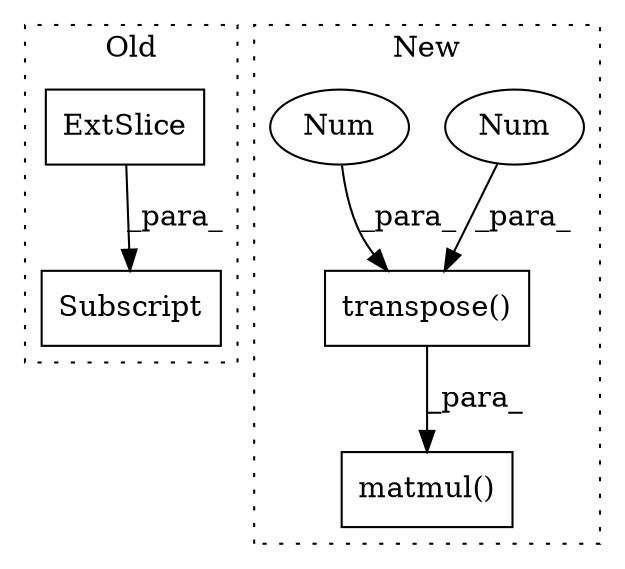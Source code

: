 digraph G {
subgraph cluster0 {
1 [label="ExtSlice" a="85" s="8629" l="3" shape="box"];
4 [label="Subscript" a="63" s="8629,0" l="12,0" shape="box"];
label = "Old";
style="dotted";
}
subgraph cluster1 {
2 [label="matmul()" a="75" s="14423,14476" l="13,1" shape="box"];
3 [label="transpose()" a="75" s="14352,14378" l="22,1" shape="box"];
5 [label="Num" a="76" s="14374" l="1" shape="ellipse"];
6 [label="Num" a="76" s="14377" l="1" shape="ellipse"];
label = "New";
style="dotted";
}
1 -> 4 [label="_para_"];
3 -> 2 [label="_para_"];
5 -> 3 [label="_para_"];
6 -> 3 [label="_para_"];
}